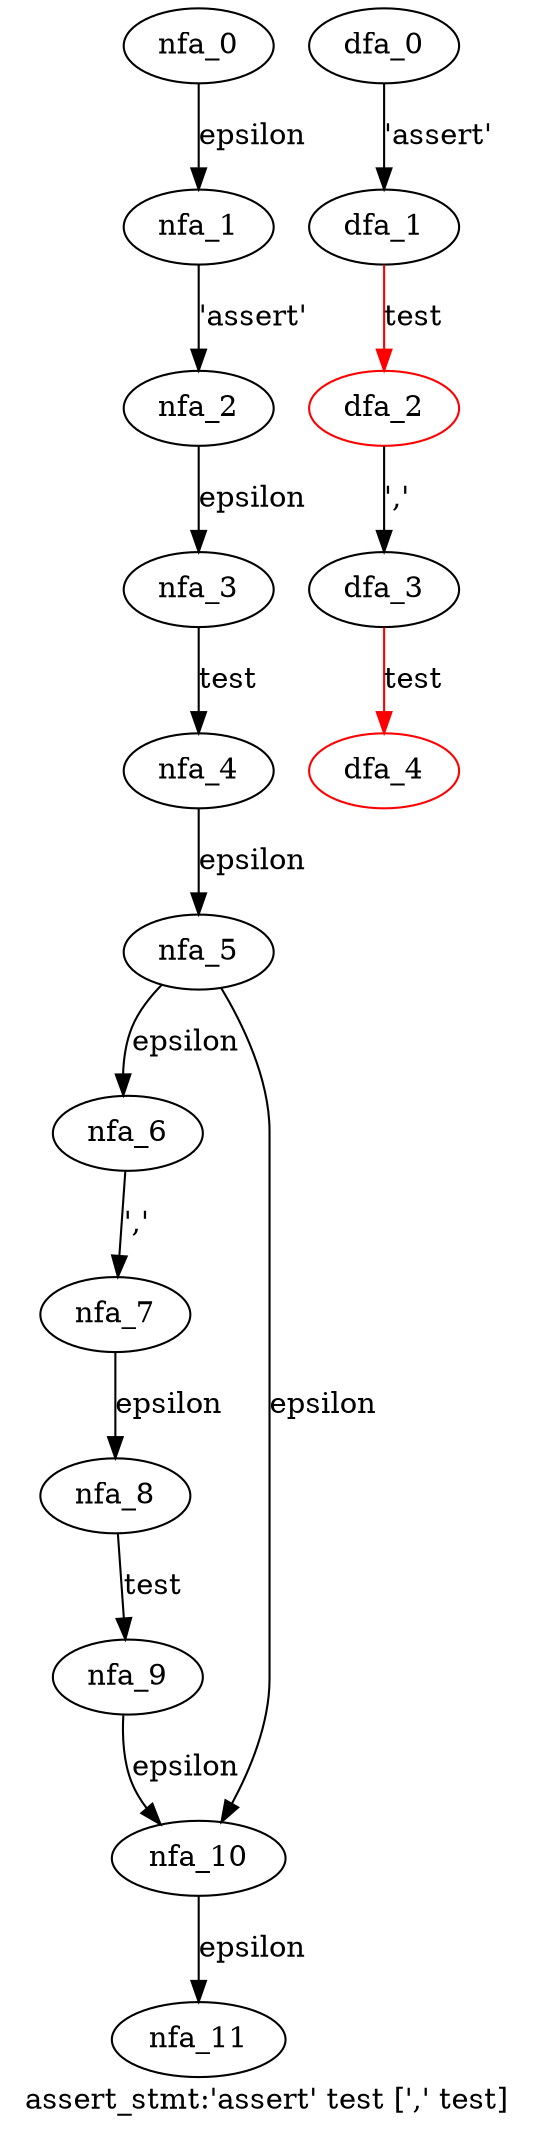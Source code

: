 digraph assert_stmt {
 graph[label="assert_stmt:'assert' test [',' test]"]
 subgraph assert_stmt_nfa {
  nfa_0->nfa_1[label="epsilon"]
  nfa_1->nfa_2[label="'assert'"]
  nfa_2->nfa_3[label="epsilon"]
  nfa_3->nfa_4[label="test"]
  nfa_4->nfa_5[label="epsilon"]
  nfa_5->nfa_6[label="epsilon"]
  nfa_6->nfa_7[label="','"]
  nfa_7->nfa_8[label="epsilon"]
  nfa_8->nfa_9[label="test"]
  nfa_9->nfa_10[label="epsilon"]
  nfa_10->nfa_11[label="epsilon"]
  nfa_5->nfa_10[label="epsilon"]
  }
 subgraph assert_stmt_dfa {
  dfa_0->dfa_1[label="'assert'"]
  dfa_1->dfa_2[label="test",color=red]
  dfa_2->dfa_3[label="','"]
  dfa_3->dfa_4[label="test",color=red]
  dfa_2[color=red]
  dfa_4[color=red]
  }
}
